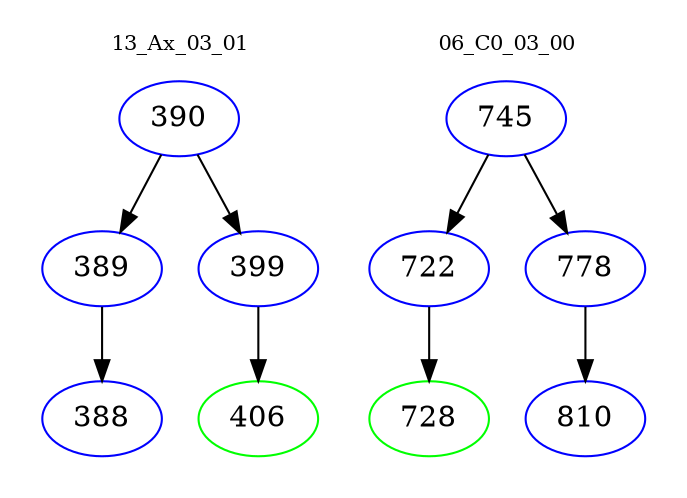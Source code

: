 digraph{
subgraph cluster_0 {
color = white
label = "13_Ax_03_01";
fontsize=10;
T0_390 [label="390", color="blue"]
T0_390 -> T0_389 [color="black"]
T0_389 [label="389", color="blue"]
T0_389 -> T0_388 [color="black"]
T0_388 [label="388", color="blue"]
T0_390 -> T0_399 [color="black"]
T0_399 [label="399", color="blue"]
T0_399 -> T0_406 [color="black"]
T0_406 [label="406", color="green"]
}
subgraph cluster_1 {
color = white
label = "06_C0_03_00";
fontsize=10;
T1_745 [label="745", color="blue"]
T1_745 -> T1_722 [color="black"]
T1_722 [label="722", color="blue"]
T1_722 -> T1_728 [color="black"]
T1_728 [label="728", color="green"]
T1_745 -> T1_778 [color="black"]
T1_778 [label="778", color="blue"]
T1_778 -> T1_810 [color="black"]
T1_810 [label="810", color="blue"]
}
}
